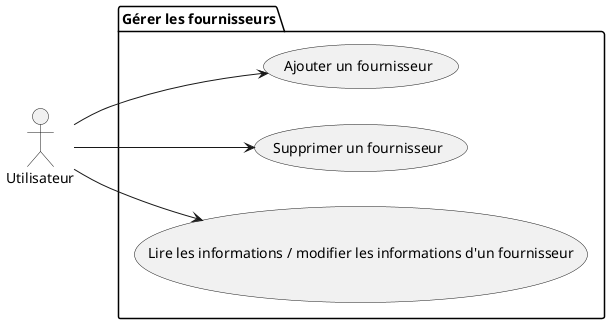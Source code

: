 @startuml global gestionnaire de stocks usecase

    left to right direction

    'Create an actor "user"
    :Utilisateur: as usr

    'application du gestionnaire de stock
    package "Gérer les fournisseurs"{
        (Ajouter un fournisseur) as addFour
        (Supprimer un fournisseur) as delFour
        (Lire les informations / modifier les informations d'un fournisseur) as readFour
    }

    'relations
    usr --> addFour
    usr --> delFour
    usr --> readFour

@enduml